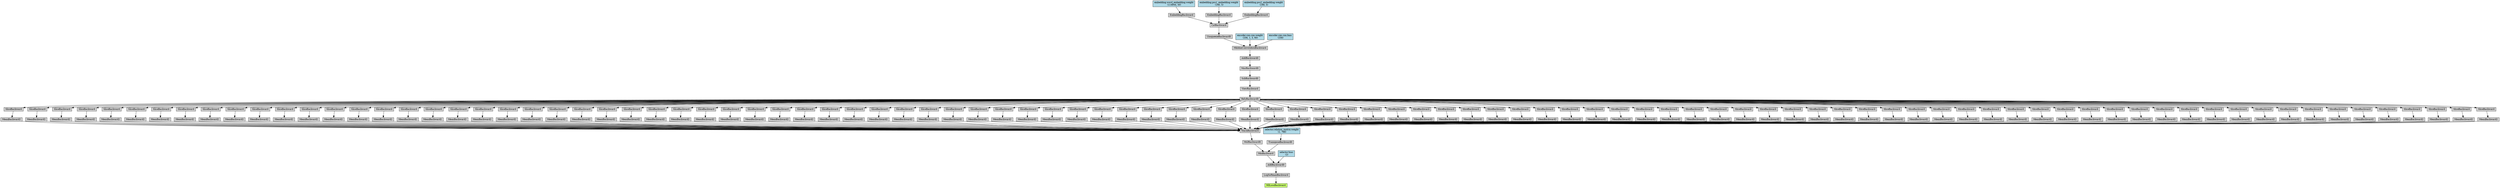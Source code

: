 digraph {
	graph [size="82.95,82.95"]
	node [align=left fontsize=12 height=0.2 ranksep=0.1 shape=box style=filled]
	112167288000 [label=NllLossBackward fillcolor=darkolivegreen1]
	112167287944 -> 112167288000
	112167287944 [label=LogSoftmaxBackward]
	112259926672 -> 112167287944
	112259926672 [label=AddBackward0]
	112259926784 -> 112259926672
	112259926784 [label=MmBackward]
	112259926952 -> 112259926784
	112259926952 [label=MulBackward0]
	112259927120 -> 112259926952
	112259927120 [label=StackBackward]
	112259927232 -> 112259927120
	112259927232 [label=MeanBackward2]
	112266769296 -> 112259927232
	112266769296 [label=SliceBackward]
	112266769408 -> 112266769296
	112266769408 [label=ReluBackward0]
	112266769520 -> 112266769408
	112266769520 [label=ViewBackward]
	112266769632 -> 112266769520
	112266769632 [label=SubBackward0]
	112266769744 -> 112266769632
	112266769744 [label=MaxBackward0]
	112266769856 -> 112266769744
	112266769856 [label=AddBackward0]
	112266769968 -> 112266769856
	112266769968 [label=MkldnnConvolutionBackward]
	112266770080 -> 112266769968
	112266770080 [label=UnsqueezeBackward0]
	112266770304 -> 112266770080
	112266770304 [label=CatBackward]
	112266770416 -> 112266770304
	112266770416 [label=EmbeddingBackward]
	112266770640 -> 112266770416
	112266770640 [label="embedding.word_embedding.weight
 (114044, 50)" fillcolor=lightblue]
	112266770472 -> 112266770304
	112266770472 [label=EmbeddingBackward]
	112266770696 -> 112266770472
	112266770696 [label="embedding.pos1_embedding.weight
 (240, 5)" fillcolor=lightblue]
	112266770528 -> 112266770304
	112266770528 [label=EmbeddingBackward]
	112266770808 -> 112266770528
	112266770808 [label="embedding.pos2_embedding.weight
 (240, 5)" fillcolor=lightblue]
	112266770136 -> 112266769968
	112266770136 [label="encoder.cnn.cnn.weight
 (256, 1, 3, 60)" fillcolor=lightblue]
	112266770192 -> 112266769968
	112266770192 [label="encoder.cnn.cnn.bias
 (256)" fillcolor=lightblue]
	112259927288 -> 112259927120
	112259927288 [label=MeanBackward2]
	112266769352 -> 112259927288
	112266769352 [label=SliceBackward]
	112266769408 -> 112266769352
	112259927344 -> 112259927120
	112259927344 [label=MeanBackward2]
	112266769464 -> 112259927344
	112266769464 [label=SliceBackward]
	112266769408 -> 112266769464
	112259927400 -> 112259927120
	112259927400 [label=MeanBackward2]
	112266769576 -> 112259927400
	112266769576 [label=SliceBackward]
	112266769408 -> 112266769576
	112259927456 -> 112259927120
	112259927456 [label=MeanBackward2]
	112266769688 -> 112259927456
	112266769688 [label=SliceBackward]
	112266769408 -> 112266769688
	112259927512 -> 112259927120
	112259927512 [label=MeanBackward2]
	112266769800 -> 112259927512
	112266769800 [label=SliceBackward]
	112266769408 -> 112266769800
	112259927568 -> 112259927120
	112259927568 [label=MeanBackward2]
	112266769912 -> 112259927568
	112266769912 [label=SliceBackward]
	112266769408 -> 112266769912
	112259927624 -> 112259927120
	112259927624 [label=MeanBackward2]
	112266770024 -> 112259927624
	112266770024 [label=SliceBackward]
	112266769408 -> 112266770024
	112259927680 -> 112259927120
	112259927680 [label=MeanBackward2]
	112266770248 -> 112259927680
	112266770248 [label=SliceBackward]
	112266769408 -> 112266770248
	112259927736 -> 112259927120
	112259927736 [label=MeanBackward2]
	112266770584 -> 112259927736
	112266770584 [label=SliceBackward]
	112266769408 -> 112266770584
	112259927792 -> 112259927120
	112259927792 [label=MeanBackward2]
	112266770752 -> 112259927792
	112266770752 [label=SliceBackward]
	112266769408 -> 112266770752
	112259927848 -> 112259927120
	112259927848 [label=MeanBackward2]
	112266770360 -> 112259927848
	112266770360 [label=SliceBackward]
	112266769408 -> 112266770360
	112259927904 -> 112259927120
	112259927904 [label=MeanBackward2]
	112266770920 -> 112259927904
	112266770920 [label=SliceBackward]
	112266769408 -> 112266770920
	112259927960 -> 112259927120
	112259927960 [label=MeanBackward2]
	112266770864 -> 112259927960
	112266770864 [label=SliceBackward]
	112266769408 -> 112266770864
	112259928016 -> 112259927120
	112259928016 [label=MeanBackward2]
	112266770976 -> 112259928016
	112266770976 [label=SliceBackward]
	112266769408 -> 112266770976
	112266776648 -> 112259927120
	112266776648 [label=MeanBackward2]
	112266771032 -> 112266776648
	112266771032 [label=SliceBackward]
	112266769408 -> 112266771032
	112266776704 -> 112259927120
	112266776704 [label=MeanBackward2]
	112266771088 -> 112266776704
	112266771088 [label=SliceBackward]
	112266769408 -> 112266771088
	112266776760 -> 112259927120
	112266776760 [label=MeanBackward2]
	112266771144 -> 112266776760
	112266771144 [label=SliceBackward]
	112266769408 -> 112266771144
	112266776816 -> 112259927120
	112266776816 [label=MeanBackward2]
	112266771200 -> 112266776816
	112266771200 [label=SliceBackward]
	112266769408 -> 112266771200
	112266776872 -> 112259927120
	112266776872 [label=MeanBackward2]
	112266771256 -> 112266776872
	112266771256 [label=SliceBackward]
	112266769408 -> 112266771256
	112266776928 -> 112259927120
	112266776928 [label=MeanBackward2]
	112266771312 -> 112266776928
	112266771312 [label=SliceBackward]
	112266769408 -> 112266771312
	112266776984 -> 112259927120
	112266776984 [label=MeanBackward2]
	112266771368 -> 112266776984
	112266771368 [label=SliceBackward]
	112266769408 -> 112266771368
	112266777040 -> 112259927120
	112266777040 [label=MeanBackward2]
	112266771424 -> 112266777040
	112266771424 [label=SliceBackward]
	112266769408 -> 112266771424
	112266777096 -> 112259927120
	112266777096 [label=MeanBackward2]
	112266771480 -> 112266777096
	112266771480 [label=SliceBackward]
	112266769408 -> 112266771480
	112266777152 -> 112259927120
	112266777152 [label=MeanBackward2]
	112266771536 -> 112266777152
	112266771536 [label=SliceBackward]
	112266769408 -> 112266771536
	112266777208 -> 112259927120
	112266777208 [label=MeanBackward2]
	112266771592 -> 112266777208
	112266771592 [label=SliceBackward]
	112266769408 -> 112266771592
	112266777264 -> 112259927120
	112266777264 [label=MeanBackward2]
	112266771648 -> 112266777264
	112266771648 [label=SliceBackward]
	112266769408 -> 112266771648
	112266777320 -> 112259927120
	112266777320 [label=MeanBackward2]
	112266771704 -> 112266777320
	112266771704 [label=SliceBackward]
	112266769408 -> 112266771704
	112266777376 -> 112259927120
	112266777376 [label=MeanBackward2]
	112266771760 -> 112266777376
	112266771760 [label=SliceBackward]
	112266769408 -> 112266771760
	112266777432 -> 112259927120
	112266777432 [label=MeanBackward2]
	112266771816 -> 112266777432
	112266771816 [label=SliceBackward]
	112266769408 -> 112266771816
	112266777488 -> 112259927120
	112266777488 [label=MeanBackward2]
	112266771872 -> 112266777488
	112266771872 [label=SliceBackward]
	112266769408 -> 112266771872
	112266777544 -> 112259927120
	112266777544 [label=MeanBackward2]
	112266771928 -> 112266777544
	112266771928 [label=SliceBackward]
	112266769408 -> 112266771928
	112266777600 -> 112259927120
	112266777600 [label=MeanBackward2]
	112266771984 -> 112266777600
	112266771984 [label=SliceBackward]
	112266769408 -> 112266771984
	112266777656 -> 112259927120
	112266777656 [label=MeanBackward2]
	112266772040 -> 112266777656
	112266772040 [label=SliceBackward]
	112266769408 -> 112266772040
	112266777712 -> 112259927120
	112266777712 [label=MeanBackward2]
	112266772096 -> 112266777712
	112266772096 [label=SliceBackward]
	112266769408 -> 112266772096
	112266777768 -> 112259927120
	112266777768 [label=MeanBackward2]
	112266772152 -> 112266777768
	112266772152 [label=SliceBackward]
	112266769408 -> 112266772152
	112266777824 -> 112259927120
	112266777824 [label=MeanBackward2]
	112266772208 -> 112266777824
	112266772208 [label=SliceBackward]
	112266769408 -> 112266772208
	112266777880 -> 112259927120
	112266777880 [label=MeanBackward2]
	112266772264 -> 112266777880
	112266772264 [label=SliceBackward]
	112266769408 -> 112266772264
	112266777936 -> 112259927120
	112266777936 [label=MeanBackward2]
	112266772320 -> 112266777936
	112266772320 [label=SliceBackward]
	112266769408 -> 112266772320
	112266777992 -> 112259927120
	112266777992 [label=MeanBackward2]
	112266772376 -> 112266777992
	112266772376 [label=SliceBackward]
	112266769408 -> 112266772376
	112266778048 -> 112259927120
	112266778048 [label=MeanBackward2]
	112266772432 -> 112266778048
	112266772432 [label=SliceBackward]
	112266769408 -> 112266772432
	112266778104 -> 112259927120
	112266778104 [label=MeanBackward2]
	112262377544 -> 112266778104
	112262377544 [label=SliceBackward]
	112266769408 -> 112262377544
	112266778160 -> 112259927120
	112266778160 [label=MeanBackward2]
	112262377600 -> 112266778160
	112262377600 [label=SliceBackward]
	112266769408 -> 112262377600
	112266778216 -> 112259927120
	112266778216 [label=MeanBackward2]
	112262377656 -> 112266778216
	112262377656 [label=SliceBackward]
	112266769408 -> 112262377656
	112266778272 -> 112259927120
	112266778272 [label=MeanBackward2]
	112262377712 -> 112266778272
	112262377712 [label=SliceBackward]
	112266769408 -> 112262377712
	112266778328 -> 112259927120
	112266778328 [label=MeanBackward2]
	112262377768 -> 112266778328
	112262377768 [label=SliceBackward]
	112266769408 -> 112262377768
	112266778384 -> 112259927120
	112266778384 [label=MeanBackward2]
	112262377824 -> 112266778384
	112262377824 [label=SliceBackward]
	112266769408 -> 112262377824
	112266778440 -> 112259927120
	112266778440 [label=MeanBackward2]
	112262377880 -> 112266778440
	112262377880 [label=SliceBackward]
	112266769408 -> 112262377880
	112266778496 -> 112259927120
	112266778496 [label=MeanBackward2]
	112262377936 -> 112266778496
	112262377936 [label=SliceBackward]
	112266769408 -> 112262377936
	112266778552 -> 112259927120
	112266778552 [label=MeanBackward2]
	112262377992 -> 112266778552
	112262377992 [label=SliceBackward]
	112266769408 -> 112262377992
	112266778608 -> 112259927120
	112266778608 [label=MeanBackward2]
	112262378048 -> 112266778608
	112262378048 [label=SliceBackward]
	112266769408 -> 112262378048
	112266778664 -> 112259927120
	112266778664 [label=MeanBackward2]
	112262378104 -> 112266778664
	112262378104 [label=SliceBackward]
	112266769408 -> 112262378104
	112266778720 -> 112259927120
	112266778720 [label=MeanBackward2]
	112262378160 -> 112266778720
	112262378160 [label=SliceBackward]
	112266769408 -> 112262378160
	112266778776 -> 112259927120
	112266778776 [label=MeanBackward2]
	112262378216 -> 112266778776
	112262378216 [label=SliceBackward]
	112266769408 -> 112262378216
	112266778832 -> 112259927120
	112266778832 [label=MeanBackward2]
	112262378272 -> 112266778832
	112262378272 [label=SliceBackward]
	112266769408 -> 112262378272
	112266778888 -> 112259927120
	112266778888 [label=MeanBackward2]
	112262378328 -> 112266778888
	112262378328 [label=SliceBackward]
	112266769408 -> 112262378328
	112266778944 -> 112259927120
	112266778944 [label=MeanBackward2]
	112262378384 -> 112266778944
	112262378384 [label=SliceBackward]
	112266769408 -> 112262378384
	112266779000 -> 112259927120
	112266779000 [label=MeanBackward2]
	112262378440 -> 112266779000
	112262378440 [label=SliceBackward]
	112266769408 -> 112262378440
	112266779056 -> 112259927120
	112266779056 [label=MeanBackward2]
	112262378496 -> 112266779056
	112262378496 [label=SliceBackward]
	112266769408 -> 112262378496
	112266779112 -> 112259927120
	112266779112 [label=MeanBackward2]
	112262378552 -> 112266779112
	112262378552 [label=SliceBackward]
	112266769408 -> 112262378552
	112266779168 -> 112259927120
	112266779168 [label=MeanBackward2]
	112262378608 -> 112266779168
	112262378608 [label=SliceBackward]
	112266769408 -> 112262378608
	112266779224 -> 112259927120
	112266779224 [label=MeanBackward2]
	112262378664 -> 112266779224
	112262378664 [label=SliceBackward]
	112266769408 -> 112262378664
	112266779280 -> 112259927120
	112266779280 [label=MeanBackward2]
	112262378720 -> 112266779280
	112262378720 [label=SliceBackward]
	112266769408 -> 112262378720
	112266779336 -> 112259927120
	112266779336 [label=MeanBackward2]
	112262378776 -> 112266779336
	112262378776 [label=SliceBackward]
	112266769408 -> 112262378776
	112266779392 -> 112259927120
	112266779392 [label=MeanBackward2]
	112262378832 -> 112266779392
	112262378832 [label=SliceBackward]
	112266769408 -> 112262378832
	112266779448 -> 112259927120
	112266779448 [label=MeanBackward2]
	112262378888 -> 112266779448
	112262378888 [label=SliceBackward]
	112266769408 -> 112262378888
	112266779504 -> 112259927120
	112266779504 [label=MeanBackward2]
	112262378944 -> 112266779504
	112262378944 [label=SliceBackward]
	112266769408 -> 112262378944
	112266779560 -> 112259927120
	112266779560 [label=MeanBackward2]
	112262379000 -> 112266779560
	112262379000 [label=SliceBackward]
	112266769408 -> 112262379000
	112266779616 -> 112259927120
	112266779616 [label=MeanBackward2]
	112262379056 -> 112266779616
	112262379056 [label=SliceBackward]
	112266769408 -> 112262379056
	112266779672 -> 112259927120
	112266779672 [label=MeanBackward2]
	112262379112 -> 112266779672
	112262379112 [label=SliceBackward]
	112266769408 -> 112262379112
	112266779728 -> 112259927120
	112266779728 [label=MeanBackward2]
	112262379168 -> 112266779728
	112262379168 [label=SliceBackward]
	112266769408 -> 112262379168
	112266779784 -> 112259927120
	112266779784 [label=MeanBackward2]
	112262379224 -> 112266779784
	112262379224 [label=SliceBackward]
	112266769408 -> 112262379224
	112266779840 -> 112259927120
	112266779840 [label=MeanBackward2]
	112262379280 -> 112266779840
	112262379280 [label=SliceBackward]
	112266769408 -> 112262379280
	112266779896 -> 112259927120
	112266779896 [label=MeanBackward2]
	112262379336 -> 112266779896
	112262379336 [label=SliceBackward]
	112266769408 -> 112262379336
	112266779952 -> 112259927120
	112266779952 [label=MeanBackward2]
	112262379392 -> 112266779952
	112262379392 [label=SliceBackward]
	112266769408 -> 112262379392
	112266780008 -> 112259927120
	112266780008 [label=MeanBackward2]
	112262379448 -> 112266780008
	112262379448 [label=SliceBackward]
	112266769408 -> 112262379448
	112266780064 -> 112259927120
	112266780064 [label=MeanBackward2]
	112262379504 -> 112266780064
	112262379504 [label=SliceBackward]
	112266769408 -> 112262379504
	112266780120 -> 112259927120
	112266780120 [label=MeanBackward2]
	112262379560 -> 112266780120
	112262379560 [label=SliceBackward]
	112266769408 -> 112262379560
	112266780176 -> 112259927120
	112266780176 [label=MeanBackward2]
	112262379616 -> 112266780176
	112262379616 [label=SliceBackward]
	112266769408 -> 112262379616
	112266780232 -> 112259927120
	112266780232 [label=MeanBackward2]
	112262379672 -> 112266780232
	112262379672 [label=SliceBackward]
	112266769408 -> 112262379672
	112266780288 -> 112259927120
	112266780288 [label=MeanBackward2]
	112262379728 -> 112266780288
	112262379728 [label=SliceBackward]
	112266769408 -> 112262379728
	112266780344 -> 112259927120
	112266780344 [label=MeanBackward2]
	112262379784 -> 112266780344
	112262379784 [label=SliceBackward]
	112266769408 -> 112262379784
	112266780400 -> 112259927120
	112266780400 [label=MeanBackward2]
	112262379840 -> 112266780400
	112262379840 [label=SliceBackward]
	112266769408 -> 112262379840
	112266780456 -> 112259927120
	112266780456 [label=MeanBackward2]
	112262379896 -> 112266780456
	112262379896 [label=SliceBackward]
	112266769408 -> 112262379896
	112266780512 -> 112259927120
	112266780512 [label=MeanBackward2]
	112262379952 -> 112266780512
	112262379952 [label=SliceBackward]
	112266769408 -> 112262379952
	112266780568 -> 112259927120
	112266780568 [label=MeanBackward2]
	112262380008 -> 112266780568
	112262380008 [label=SliceBackward]
	112266769408 -> 112262380008
	112266780624 -> 112259927120
	112266780624 [label=MeanBackward2]
	112262380064 -> 112266780624
	112262380064 [label=SliceBackward]
	112266769408 -> 112262380064
	112266768456 -> 112259927120
	112266768456 [label=MeanBackward2]
	112262380120 -> 112266768456
	112262380120 [label=SliceBackward]
	112266769408 -> 112262380120
	112266768512 -> 112259927120
	112266768512 [label=MeanBackward2]
	112262380176 -> 112266768512
	112262380176 [label=SliceBackward]
	112266769408 -> 112262380176
	112266768568 -> 112259927120
	112266768568 [label=MeanBackward2]
	112262380232 -> 112266768568
	112262380232 [label=SliceBackward]
	112266769408 -> 112262380232
	112266768624 -> 112259927120
	112266768624 [label=MeanBackward2]
	112262380288 -> 112266768624
	112262380288 [label=SliceBackward]
	112266769408 -> 112262380288
	112266768680 -> 112259927120
	112266768680 [label=MeanBackward2]
	112262380344 -> 112266768680
	112262380344 [label=SliceBackward]
	112266769408 -> 112262380344
	112266768736 -> 112259927120
	112266768736 [label=MeanBackward2]
	112262380400 -> 112266768736
	112262380400 [label=SliceBackward]
	112266769408 -> 112262380400
	112266768792 -> 112259927120
	112266768792 [label=MeanBackward2]
	112262380456 -> 112266768792
	112262380456 [label=SliceBackward]
	112266769408 -> 112262380456
	112266768848 -> 112259927120
	112266768848 [label=MeanBackward2]
	112262380512 -> 112266768848
	112262380512 [label=SliceBackward]
	112266769408 -> 112262380512
	112266768904 -> 112259927120
	112266768904 [label=MeanBackward2]
	112262380568 -> 112266768904
	112262380568 [label=SliceBackward]
	112266769408 -> 112262380568
	112266768960 -> 112259927120
	112266768960 [label=MeanBackward2]
	112262380624 -> 112266768960
	112262380624 [label=SliceBackward]
	112266769408 -> 112262380624
	112266769016 -> 112259927120
	112266769016 [label=MeanBackward2]
	112262380680 -> 112266769016
	112262380680 [label=SliceBackward]
	112266769408 -> 112262380680
	112266769072 -> 112259927120
	112266769072 [label=MeanBackward2]
	112262380736 -> 112266769072
	112262380736 [label=SliceBackward]
	112266769408 -> 112262380736
	112266769128 -> 112259927120
	112266769128 [label=MeanBackward2]
	112262380792 -> 112266769128
	112262380792 [label=SliceBackward]
	112266769408 -> 112262380792
	112266769184 -> 112259927120
	112266769184 [label=MeanBackward2]
	112262380848 -> 112266769184
	112262380848 [label=SliceBackward]
	112266769408 -> 112262380848
	112259927008 -> 112259926784
	112259927008 [label=TransposeBackward0]
	112259927176 -> 112259927008
	112259927176 [label="selector.relation_matrix.weight
 (2, 768)" fillcolor=lightblue]
	112259926840 -> 112259926672
	112259926840 [label="selector.bias
 (2)" fillcolor=lightblue]
}

